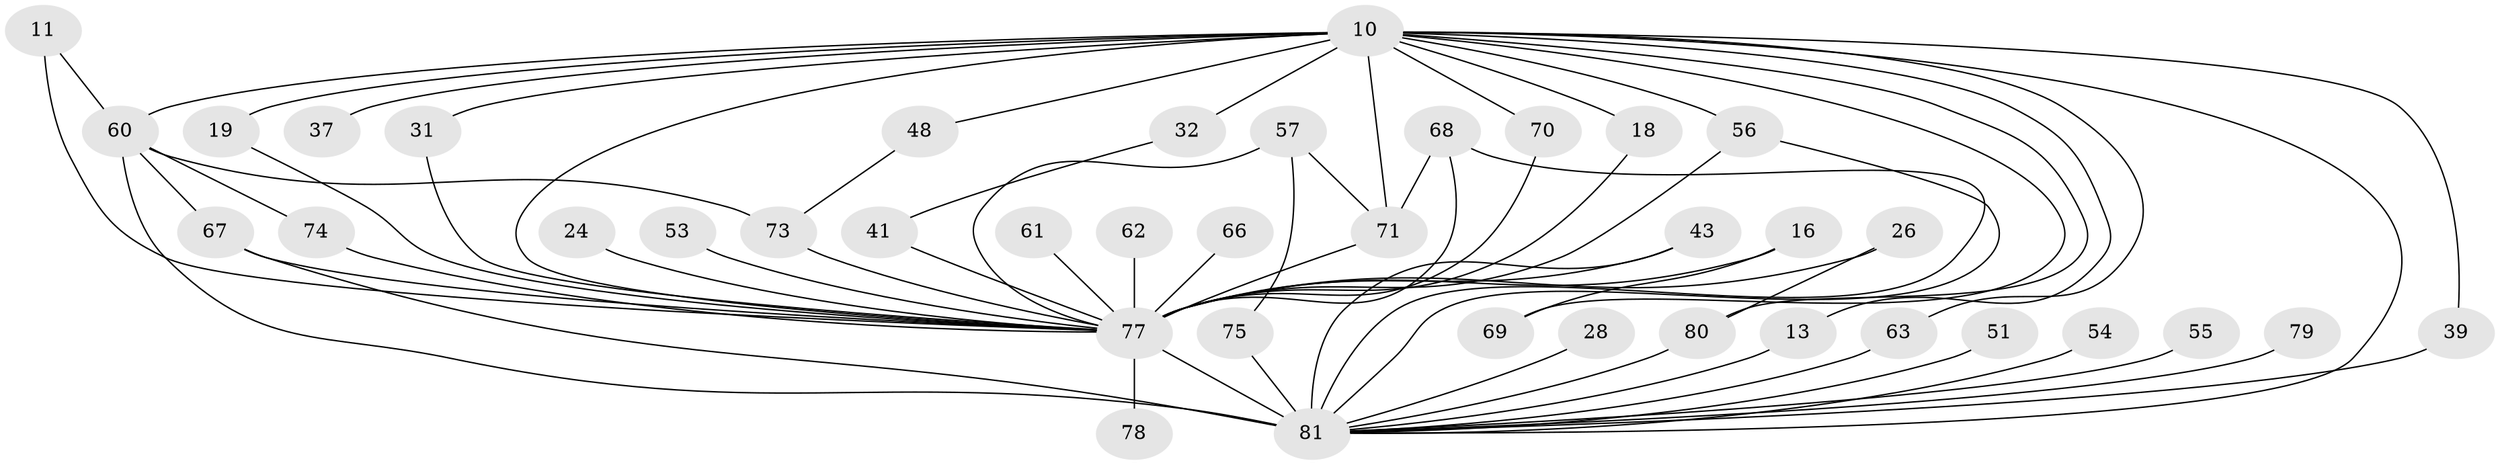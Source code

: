 // original degree distribution, {17: 0.024691358024691357, 20: 0.024691358024691357, 13: 0.012345679012345678, 21: 0.024691358024691357, 19: 0.012345679012345678, 16: 0.012345679012345678, 24: 0.012345679012345678, 3: 0.14814814814814814, 6: 0.024691358024691357, 2: 0.5802469135802469, 4: 0.09876543209876543, 7: 0.012345679012345678, 5: 0.012345679012345678}
// Generated by graph-tools (version 1.1) at 2025/45/03/09/25 04:45:31]
// undirected, 40 vertices, 66 edges
graph export_dot {
graph [start="1"]
  node [color=gray90,style=filled];
  10 [super="+5"];
  11;
  13;
  16;
  18;
  19;
  24;
  26;
  28;
  31;
  32;
  37;
  39;
  41;
  43 [super="+17"];
  48;
  51;
  53;
  54;
  55;
  56 [super="+45+34+40"];
  57 [super="+46"];
  60 [super="+36"];
  61;
  62 [super="+29"];
  63;
  66;
  67 [super="+22"];
  68 [super="+50+59"];
  69;
  70;
  71 [super="+65"];
  73 [super="+35"];
  74;
  75;
  77 [super="+76+58+72+9"];
  78;
  79;
  80 [super="+33+42"];
  81 [super="+6+30+38+3"];
  10 -- 18;
  10 -- 31;
  10 -- 32 [weight=2];
  10 -- 37 [weight=2];
  10 -- 69;
  10 -- 71 [weight=4];
  10 -- 70;
  10 -- 13;
  10 -- 77 [weight=10];
  10 -- 19;
  10 -- 39;
  10 -- 48;
  10 -- 56 [weight=3];
  10 -- 63;
  10 -- 81 [weight=8];
  10 -- 60 [weight=4];
  10 -- 80;
  11 -- 60;
  11 -- 77 [weight=2];
  13 -- 81;
  16 -- 69;
  16 -- 77 [weight=3];
  18 -- 77;
  19 -- 77;
  24 -- 77 [weight=2];
  26 -- 80;
  26 -- 77 [weight=2];
  28 -- 81 [weight=2];
  31 -- 77;
  32 -- 41;
  39 -- 81;
  41 -- 77;
  43 -- 81 [weight=2];
  43 -- 77;
  48 -- 73;
  51 -- 81 [weight=2];
  53 -- 77 [weight=2];
  54 -- 81 [weight=2];
  55 -- 81 [weight=2];
  56 -- 81 [weight=2];
  56 -- 77;
  57 -- 75;
  57 -- 71;
  57 -- 77 [weight=2];
  60 -- 81 [weight=4];
  60 -- 67;
  60 -- 74;
  60 -- 73;
  61 -- 77 [weight=3];
  62 -- 77 [weight=3];
  63 -- 81;
  66 -- 77 [weight=2];
  67 -- 81;
  67 -- 77;
  68 -- 81 [weight=3];
  68 -- 71;
  68 -- 77 [weight=2];
  70 -- 77;
  71 -- 77;
  73 -- 77 [weight=2];
  74 -- 77;
  75 -- 81;
  77 -- 81 [weight=21];
  77 -- 78 [weight=2];
  79 -- 81 [weight=2];
  80 -- 81 [weight=2];
}

